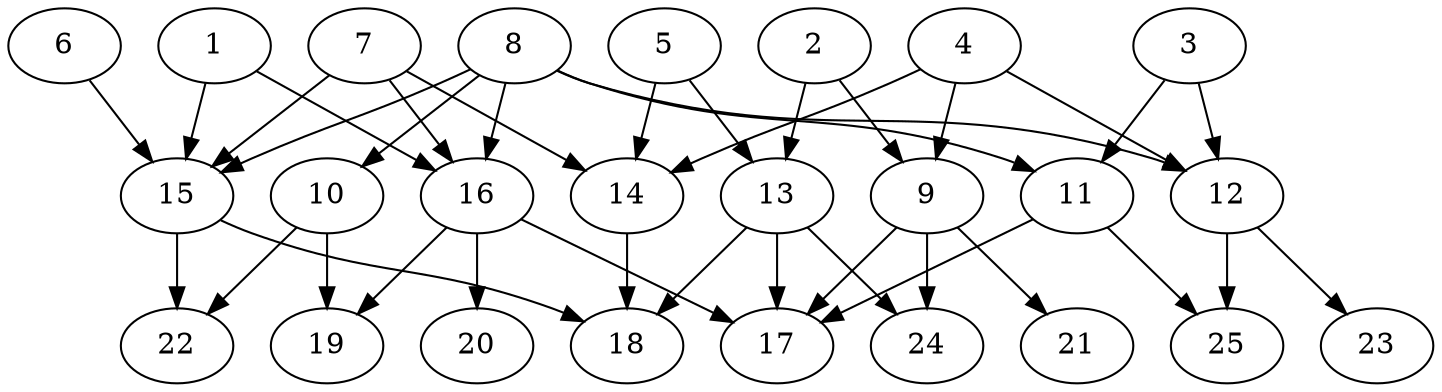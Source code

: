 // DAG automatically generated by daggen at Thu Oct  3 14:00:40 2019
// ./daggen --dot -n 25 --ccr 0.5 --fat 0.7 --regular 0.9 --density 0.5 --mindata 5242880 --maxdata 52428800 
digraph G {
  1 [size="78594048", alpha="0.03", expect_size="39297024"] 
  1 -> 15 [size ="39297024"]
  1 -> 16 [size ="39297024"]
  2 [size="66818048", alpha="0.00", expect_size="33409024"] 
  2 -> 9 [size ="33409024"]
  2 -> 13 [size ="33409024"]
  3 [size="94287872", alpha="0.10", expect_size="47143936"] 
  3 -> 11 [size ="47143936"]
  3 -> 12 [size ="47143936"]
  4 [size="14315520", alpha="0.14", expect_size="7157760"] 
  4 -> 9 [size ="7157760"]
  4 -> 12 [size ="7157760"]
  4 -> 14 [size ="7157760"]
  5 [size="38809600", alpha="0.19", expect_size="19404800"] 
  5 -> 13 [size ="19404800"]
  5 -> 14 [size ="19404800"]
  6 [size="26929152", alpha="0.02", expect_size="13464576"] 
  6 -> 15 [size ="13464576"]
  7 [size="37261312", alpha="0.08", expect_size="18630656"] 
  7 -> 14 [size ="18630656"]
  7 -> 15 [size ="18630656"]
  7 -> 16 [size ="18630656"]
  8 [size="14897152", alpha="0.04", expect_size="7448576"] 
  8 -> 10 [size ="7448576"]
  8 -> 11 [size ="7448576"]
  8 -> 12 [size ="7448576"]
  8 -> 15 [size ="7448576"]
  8 -> 16 [size ="7448576"]
  9 [size="76847104", alpha="0.04", expect_size="38423552"] 
  9 -> 17 [size ="38423552"]
  9 -> 21 [size ="38423552"]
  9 -> 24 [size ="38423552"]
  10 [size="51265536", alpha="0.12", expect_size="25632768"] 
  10 -> 19 [size ="25632768"]
  10 -> 22 [size ="25632768"]
  11 [size="38082560", alpha="0.15", expect_size="19041280"] 
  11 -> 17 [size ="19041280"]
  11 -> 25 [size ="19041280"]
  12 [size="51836928", alpha="0.05", expect_size="25918464"] 
  12 -> 23 [size ="25918464"]
  12 -> 25 [size ="25918464"]
  13 [size="52598784", alpha="0.06", expect_size="26299392"] 
  13 -> 17 [size ="26299392"]
  13 -> 18 [size ="26299392"]
  13 -> 24 [size ="26299392"]
  14 [size="97970176", alpha="0.05", expect_size="48985088"] 
  14 -> 18 [size ="48985088"]
  15 [size="70701056", alpha="0.16", expect_size="35350528"] 
  15 -> 18 [size ="35350528"]
  15 -> 22 [size ="35350528"]
  16 [size="66318336", alpha="0.00", expect_size="33159168"] 
  16 -> 17 [size ="33159168"]
  16 -> 19 [size ="33159168"]
  16 -> 20 [size ="33159168"]
  17 [size="75685888", alpha="0.18", expect_size="37842944"] 
  18 [size="20551680", alpha="0.12", expect_size="10275840"] 
  19 [size="39931904", alpha="0.05", expect_size="19965952"] 
  20 [size="58175488", alpha="0.01", expect_size="29087744"] 
  21 [size="21012480", alpha="0.10", expect_size="10506240"] 
  22 [size="94083072", alpha="0.12", expect_size="47041536"] 
  23 [size="21202944", alpha="0.11", expect_size="10601472"] 
  24 [size="49020928", alpha="0.12", expect_size="24510464"] 
  25 [size="73418752", alpha="0.18", expect_size="36709376"] 
}
